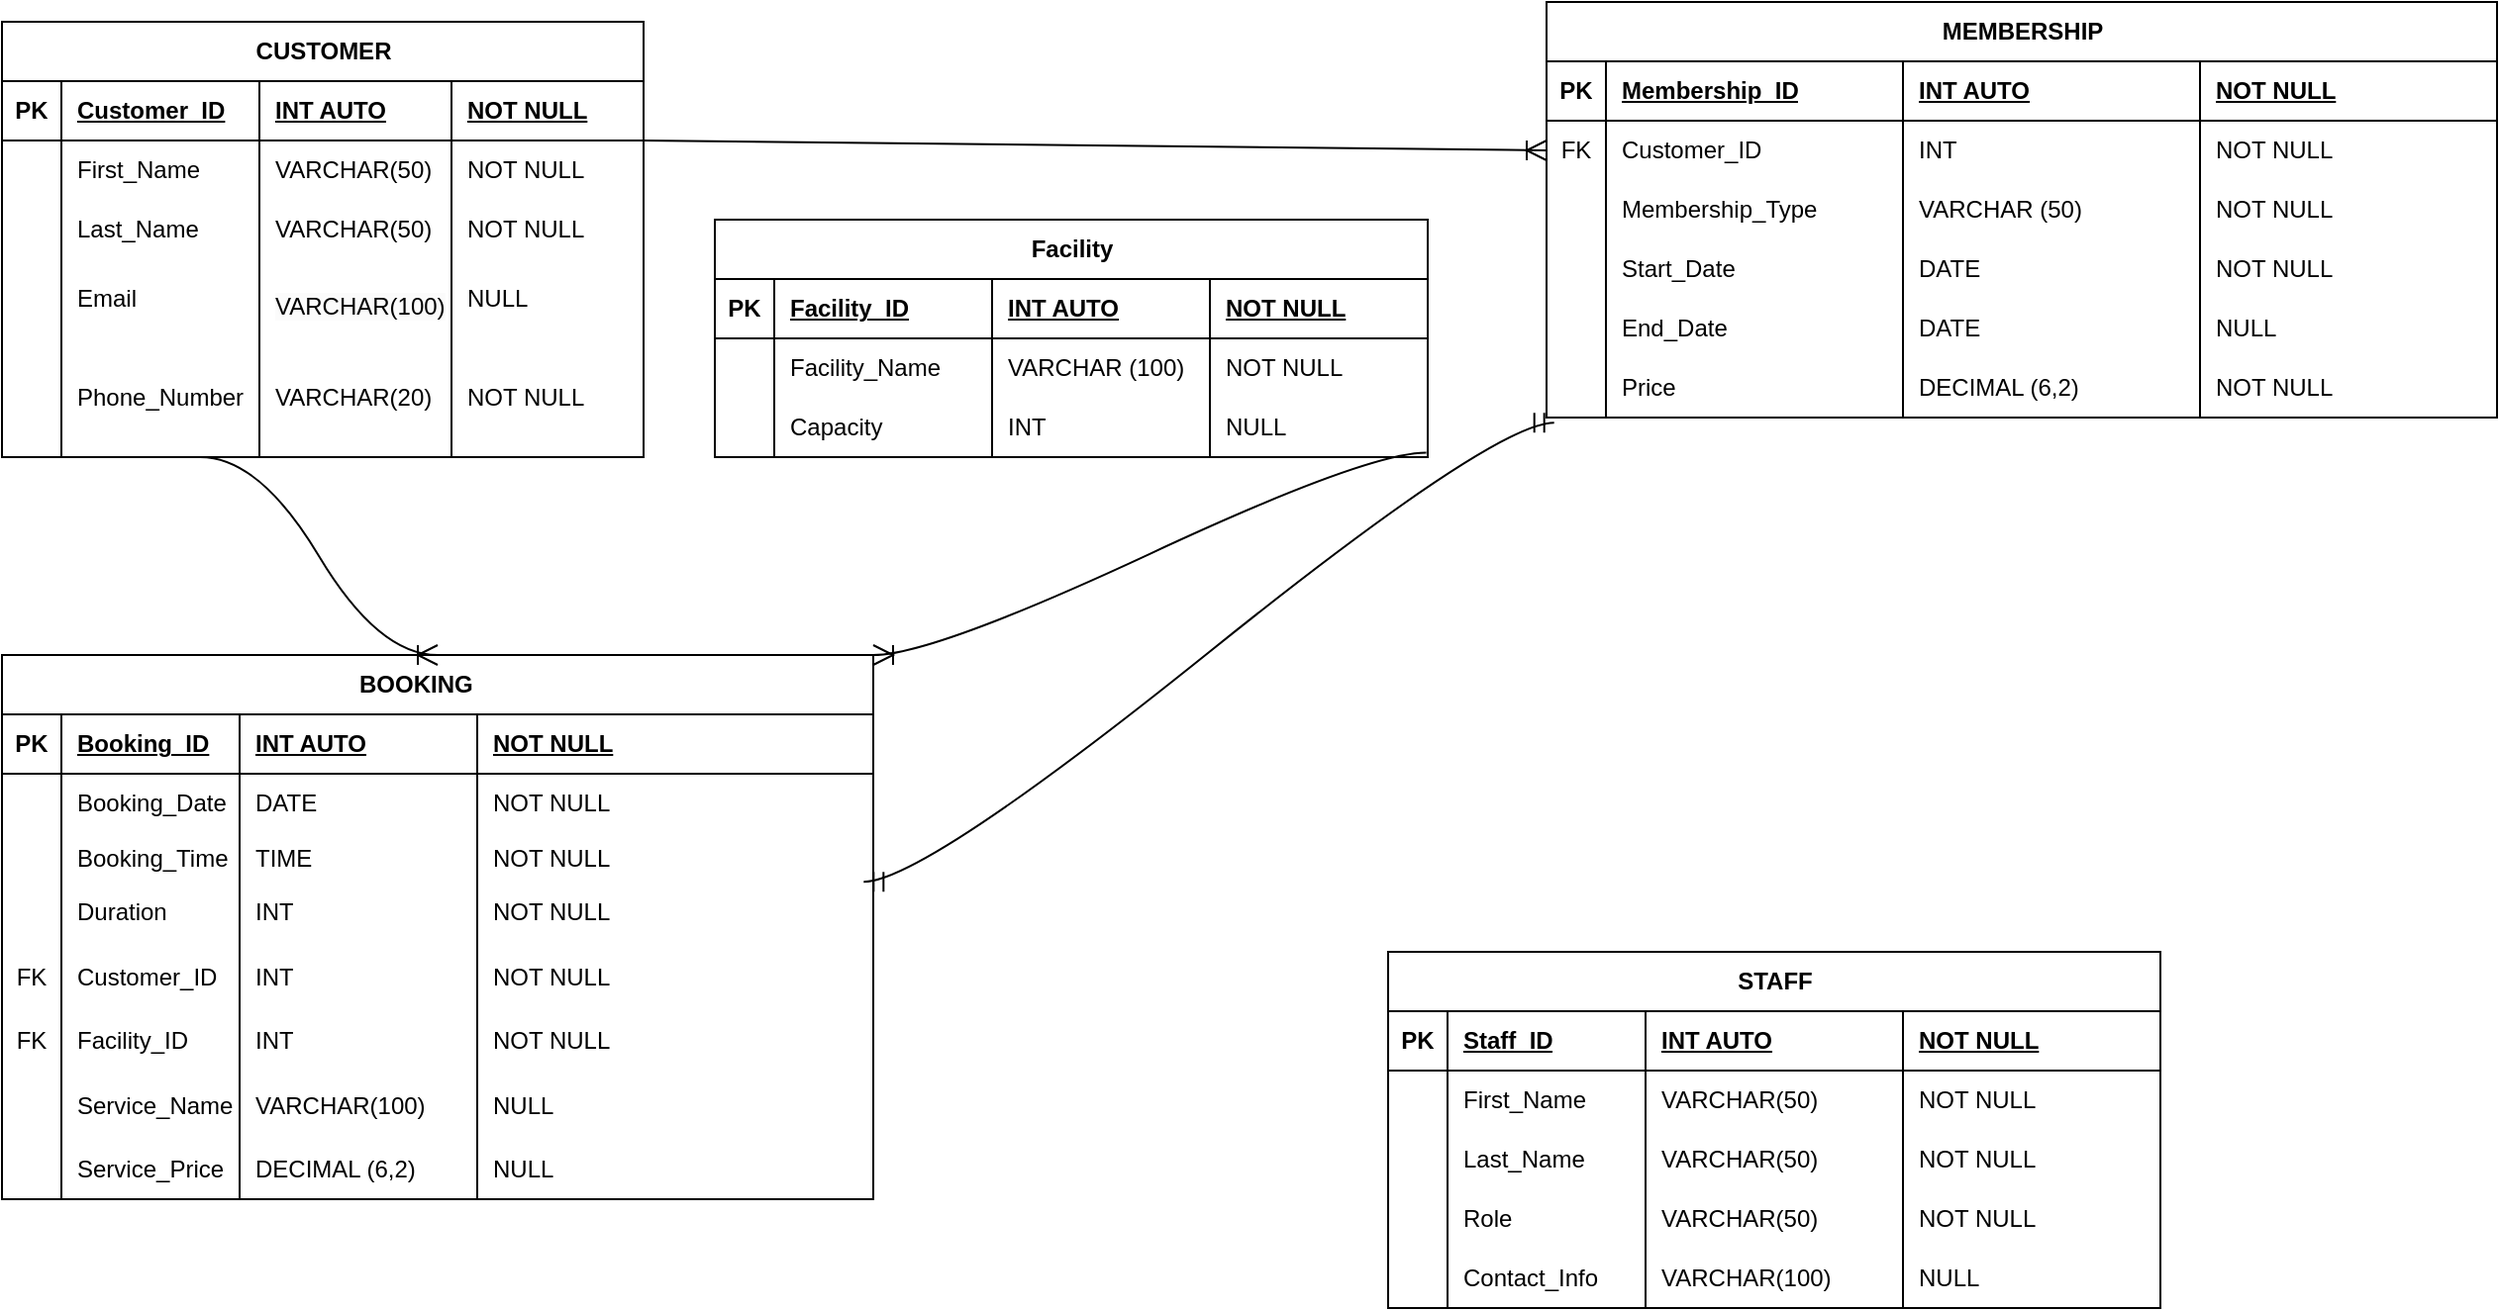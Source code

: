 <mxfile version="24.7.17">
  <diagram id="R2lEEEUBdFMjLlhIrx00" name="Page-1">
    <mxGraphModel dx="1336" dy="948" grid="1" gridSize="10" guides="1" tooltips="1" connect="1" arrows="1" fold="1" page="1" pageScale="1" pageWidth="850" pageHeight="1100" math="0" shadow="0" extFonts="Permanent Marker^https://fonts.googleapis.com/css?family=Permanent+Marker">
      <root>
        <mxCell id="0" />
        <mxCell id="1" parent="0" />
        <mxCell id="eVJnwdI6YLd-siP6mQA4-1" value="CUSTOMER" style="shape=table;startSize=30;container=1;collapsible=1;childLayout=tableLayout;fixedRows=1;rowLines=0;fontStyle=1;align=center;resizeLast=1;html=1;" parent="1" vertex="1">
          <mxGeometry x="40" y="30" width="324" height="220" as="geometry">
            <mxRectangle x="50" y="30" width="90" height="30" as="alternateBounds" />
          </mxGeometry>
        </mxCell>
        <mxCell id="eVJnwdI6YLd-siP6mQA4-2" value="" style="shape=tableRow;horizontal=0;startSize=0;swimlaneHead=0;swimlaneBody=0;fillColor=none;collapsible=0;dropTarget=0;points=[[0,0.5],[1,0.5]];portConstraint=eastwest;top=0;left=0;right=0;bottom=1;" parent="eVJnwdI6YLd-siP6mQA4-1" vertex="1">
          <mxGeometry y="30" width="324" height="30" as="geometry" />
        </mxCell>
        <mxCell id="eVJnwdI6YLd-siP6mQA4-3" value="PK" style="shape=partialRectangle;connectable=0;fillColor=none;top=0;left=0;bottom=0;right=0;fontStyle=1;overflow=hidden;whiteSpace=wrap;html=1;" parent="eVJnwdI6YLd-siP6mQA4-2" vertex="1">
          <mxGeometry width="30" height="30" as="geometry">
            <mxRectangle width="30" height="30" as="alternateBounds" />
          </mxGeometry>
        </mxCell>
        <mxCell id="eVJnwdI6YLd-siP6mQA4-4" value="Customer_ID" style="shape=partialRectangle;connectable=0;fillColor=none;top=0;left=0;bottom=0;right=0;align=left;spacingLeft=6;fontStyle=5;overflow=hidden;whiteSpace=wrap;html=1;" parent="eVJnwdI6YLd-siP6mQA4-2" vertex="1">
          <mxGeometry x="30" width="100" height="30" as="geometry">
            <mxRectangle width="100" height="30" as="alternateBounds" />
          </mxGeometry>
        </mxCell>
        <mxCell id="eVJnwdI6YLd-siP6mQA4-14" value="INT AUTO" style="shape=partialRectangle;connectable=0;fillColor=none;top=0;left=0;bottom=0;right=0;align=left;spacingLeft=6;fontStyle=5;overflow=hidden;whiteSpace=wrap;html=1;" parent="eVJnwdI6YLd-siP6mQA4-2" vertex="1">
          <mxGeometry x="130" width="97" height="30" as="geometry">
            <mxRectangle width="97" height="30" as="alternateBounds" />
          </mxGeometry>
        </mxCell>
        <mxCell id="eVJnwdI6YLd-siP6mQA4-22" value="NOT NULL" style="shape=partialRectangle;connectable=0;fillColor=none;top=0;left=0;bottom=0;right=0;align=left;spacingLeft=6;fontStyle=5;overflow=hidden;whiteSpace=wrap;html=1;" parent="eVJnwdI6YLd-siP6mQA4-2" vertex="1">
          <mxGeometry x="227" width="97" height="30" as="geometry">
            <mxRectangle width="97" height="30" as="alternateBounds" />
          </mxGeometry>
        </mxCell>
        <mxCell id="eVJnwdI6YLd-siP6mQA4-5" value="" style="shape=tableRow;horizontal=0;startSize=0;swimlaneHead=0;swimlaneBody=0;fillColor=none;collapsible=0;dropTarget=0;points=[[0,0.5],[1,0.5]];portConstraint=eastwest;top=0;left=0;right=0;bottom=0;" parent="eVJnwdI6YLd-siP6mQA4-1" vertex="1">
          <mxGeometry y="60" width="324" height="30" as="geometry" />
        </mxCell>
        <mxCell id="eVJnwdI6YLd-siP6mQA4-6" value="" style="shape=partialRectangle;connectable=0;fillColor=none;top=0;left=0;bottom=0;right=0;editable=1;overflow=hidden;whiteSpace=wrap;html=1;" parent="eVJnwdI6YLd-siP6mQA4-5" vertex="1">
          <mxGeometry width="30" height="30" as="geometry">
            <mxRectangle width="30" height="30" as="alternateBounds" />
          </mxGeometry>
        </mxCell>
        <mxCell id="eVJnwdI6YLd-siP6mQA4-7" value="First_Name" style="shape=partialRectangle;connectable=0;fillColor=none;top=0;left=0;bottom=0;right=0;align=left;spacingLeft=6;overflow=hidden;whiteSpace=wrap;html=1;" parent="eVJnwdI6YLd-siP6mQA4-5" vertex="1">
          <mxGeometry x="30" width="100" height="30" as="geometry">
            <mxRectangle width="100" height="30" as="alternateBounds" />
          </mxGeometry>
        </mxCell>
        <mxCell id="eVJnwdI6YLd-siP6mQA4-15" value="VARCHAR(50)" style="shape=partialRectangle;connectable=0;fillColor=none;top=0;left=0;bottom=0;right=0;align=left;spacingLeft=6;overflow=hidden;whiteSpace=wrap;html=1;" parent="eVJnwdI6YLd-siP6mQA4-5" vertex="1">
          <mxGeometry x="130" width="97" height="30" as="geometry">
            <mxRectangle width="97" height="30" as="alternateBounds" />
          </mxGeometry>
        </mxCell>
        <mxCell id="eVJnwdI6YLd-siP6mQA4-23" value="NOT NULL&lt;span style=&quot;white-space: pre;&quot;&gt;&#x9;&lt;/span&gt;" style="shape=partialRectangle;connectable=0;fillColor=none;top=0;left=0;bottom=0;right=0;align=left;spacingLeft=6;overflow=hidden;whiteSpace=wrap;html=1;" parent="eVJnwdI6YLd-siP6mQA4-5" vertex="1">
          <mxGeometry x="227" width="97" height="30" as="geometry">
            <mxRectangle width="97" height="30" as="alternateBounds" />
          </mxGeometry>
        </mxCell>
        <mxCell id="eVJnwdI6YLd-siP6mQA4-8" value="" style="shape=tableRow;horizontal=0;startSize=0;swimlaneHead=0;swimlaneBody=0;fillColor=none;collapsible=0;dropTarget=0;points=[[0,0.5],[1,0.5]];portConstraint=eastwest;top=0;left=0;right=0;bottom=0;" parent="eVJnwdI6YLd-siP6mQA4-1" vertex="1">
          <mxGeometry y="90" width="324" height="30" as="geometry" />
        </mxCell>
        <mxCell id="eVJnwdI6YLd-siP6mQA4-9" value="" style="shape=partialRectangle;connectable=0;fillColor=none;top=0;left=0;bottom=0;right=0;editable=1;overflow=hidden;whiteSpace=wrap;html=1;" parent="eVJnwdI6YLd-siP6mQA4-8" vertex="1">
          <mxGeometry width="30" height="30" as="geometry">
            <mxRectangle width="30" height="30" as="alternateBounds" />
          </mxGeometry>
        </mxCell>
        <mxCell id="eVJnwdI6YLd-siP6mQA4-10" value="Last_Name" style="shape=partialRectangle;connectable=0;fillColor=none;top=0;left=0;bottom=0;right=0;align=left;spacingLeft=6;overflow=hidden;whiteSpace=wrap;html=1;" parent="eVJnwdI6YLd-siP6mQA4-8" vertex="1">
          <mxGeometry x="30" width="100" height="30" as="geometry">
            <mxRectangle width="100" height="30" as="alternateBounds" />
          </mxGeometry>
        </mxCell>
        <mxCell id="eVJnwdI6YLd-siP6mQA4-16" value="VARCHAR(50)" style="shape=partialRectangle;connectable=0;fillColor=none;top=0;left=0;bottom=0;right=0;align=left;spacingLeft=6;overflow=hidden;whiteSpace=wrap;html=1;" parent="eVJnwdI6YLd-siP6mQA4-8" vertex="1">
          <mxGeometry x="130" width="97" height="30" as="geometry">
            <mxRectangle width="97" height="30" as="alternateBounds" />
          </mxGeometry>
        </mxCell>
        <mxCell id="eVJnwdI6YLd-siP6mQA4-24" value="NOT NULL" style="shape=partialRectangle;connectable=0;fillColor=none;top=0;left=0;bottom=0;right=0;align=left;spacingLeft=6;overflow=hidden;whiteSpace=wrap;html=1;" parent="eVJnwdI6YLd-siP6mQA4-8" vertex="1">
          <mxGeometry x="227" width="97" height="30" as="geometry">
            <mxRectangle width="97" height="30" as="alternateBounds" />
          </mxGeometry>
        </mxCell>
        <mxCell id="eVJnwdI6YLd-siP6mQA4-11" value="" style="shape=tableRow;horizontal=0;startSize=0;swimlaneHead=0;swimlaneBody=0;fillColor=none;collapsible=0;dropTarget=0;points=[[0,0.5],[1,0.5]];portConstraint=eastwest;top=0;left=0;right=0;bottom=0;" parent="eVJnwdI6YLd-siP6mQA4-1" vertex="1">
          <mxGeometry y="120" width="324" height="40" as="geometry" />
        </mxCell>
        <mxCell id="eVJnwdI6YLd-siP6mQA4-12" value="" style="shape=partialRectangle;connectable=0;fillColor=none;top=0;left=0;bottom=0;right=0;editable=1;overflow=hidden;whiteSpace=wrap;html=1;" parent="eVJnwdI6YLd-siP6mQA4-11" vertex="1">
          <mxGeometry width="30" height="40" as="geometry">
            <mxRectangle width="30" height="40" as="alternateBounds" />
          </mxGeometry>
        </mxCell>
        <mxCell id="eVJnwdI6YLd-siP6mQA4-13" value="Email" style="shape=partialRectangle;connectable=0;fillColor=none;top=0;left=0;bottom=0;right=0;align=left;spacingLeft=6;overflow=hidden;whiteSpace=wrap;html=1;" parent="eVJnwdI6YLd-siP6mQA4-11" vertex="1">
          <mxGeometry x="30" width="100" height="40" as="geometry">
            <mxRectangle width="100" height="40" as="alternateBounds" />
          </mxGeometry>
        </mxCell>
        <mxCell id="eVJnwdI6YLd-siP6mQA4-17" value="&lt;br&gt;&lt;span style=&quot;color: rgb(0, 0, 0); font-family: Helvetica; font-size: 12px; font-style: normal; font-variant-ligatures: normal; font-variant-caps: normal; font-weight: 400; letter-spacing: normal; orphans: 2; text-align: left; text-indent: 0px; text-transform: none; widows: 2; word-spacing: 0px; -webkit-text-stroke-width: 0px; white-space: normal; background-color: rgb(251, 251, 251); text-decoration-thickness: initial; text-decoration-style: initial; text-decoration-color: initial; display: inline !important; float: none;&quot;&gt;VARCHAR(100)&lt;/span&gt;&lt;div&gt;&lt;br/&gt;&lt;/div&gt;" style="shape=partialRectangle;connectable=0;fillColor=none;top=0;left=0;bottom=0;right=0;align=left;spacingLeft=6;overflow=hidden;whiteSpace=wrap;html=1;" parent="eVJnwdI6YLd-siP6mQA4-11" vertex="1">
          <mxGeometry x="130" width="97" height="40" as="geometry">
            <mxRectangle width="97" height="40" as="alternateBounds" />
          </mxGeometry>
        </mxCell>
        <mxCell id="eVJnwdI6YLd-siP6mQA4-25" value="NULL" style="shape=partialRectangle;connectable=0;fillColor=none;top=0;left=0;bottom=0;right=0;align=left;spacingLeft=6;overflow=hidden;whiteSpace=wrap;html=1;" parent="eVJnwdI6YLd-siP6mQA4-11" vertex="1">
          <mxGeometry x="227" width="97" height="40" as="geometry">
            <mxRectangle width="97" height="40" as="alternateBounds" />
          </mxGeometry>
        </mxCell>
        <mxCell id="eVJnwdI6YLd-siP6mQA4-18" style="shape=tableRow;horizontal=0;startSize=0;swimlaneHead=0;swimlaneBody=0;fillColor=none;collapsible=0;dropTarget=0;points=[[0,0.5],[1,0.5]];portConstraint=eastwest;top=0;left=0;right=0;bottom=0;" parent="eVJnwdI6YLd-siP6mQA4-1" vertex="1">
          <mxGeometry y="160" width="324" height="60" as="geometry" />
        </mxCell>
        <mxCell id="eVJnwdI6YLd-siP6mQA4-19" style="shape=partialRectangle;connectable=0;fillColor=none;top=0;left=0;bottom=0;right=0;editable=1;overflow=hidden;whiteSpace=wrap;html=1;" parent="eVJnwdI6YLd-siP6mQA4-18" vertex="1">
          <mxGeometry width="30" height="60" as="geometry">
            <mxRectangle width="30" height="60" as="alternateBounds" />
          </mxGeometry>
        </mxCell>
        <mxCell id="eVJnwdI6YLd-siP6mQA4-20" value="Phone_Number" style="shape=partialRectangle;connectable=0;fillColor=none;top=0;left=0;bottom=0;right=0;align=left;spacingLeft=6;overflow=hidden;whiteSpace=wrap;html=1;" parent="eVJnwdI6YLd-siP6mQA4-18" vertex="1">
          <mxGeometry x="30" width="100" height="60" as="geometry">
            <mxRectangle width="100" height="60" as="alternateBounds" />
          </mxGeometry>
        </mxCell>
        <mxCell id="eVJnwdI6YLd-siP6mQA4-21" value="VARCHAR(20)" style="shape=partialRectangle;connectable=0;fillColor=none;top=0;left=0;bottom=0;right=0;align=left;spacingLeft=6;overflow=hidden;whiteSpace=wrap;html=1;" parent="eVJnwdI6YLd-siP6mQA4-18" vertex="1">
          <mxGeometry x="130" width="97" height="60" as="geometry">
            <mxRectangle width="97" height="60" as="alternateBounds" />
          </mxGeometry>
        </mxCell>
        <mxCell id="eVJnwdI6YLd-siP6mQA4-26" value="NOT NULL" style="shape=partialRectangle;connectable=0;fillColor=none;top=0;left=0;bottom=0;right=0;align=left;spacingLeft=6;overflow=hidden;whiteSpace=wrap;html=1;" parent="eVJnwdI6YLd-siP6mQA4-18" vertex="1">
          <mxGeometry x="227" width="97" height="60" as="geometry">
            <mxRectangle width="97" height="60" as="alternateBounds" />
          </mxGeometry>
        </mxCell>
        <mxCell id="eVJnwdI6YLd-siP6mQA4-28" value="Facility" style="shape=table;startSize=30;container=1;collapsible=1;childLayout=tableLayout;fixedRows=1;rowLines=0;fontStyle=1;align=center;resizeLast=1;html=1;" parent="1" vertex="1">
          <mxGeometry x="400" y="130" width="360" height="120" as="geometry" />
        </mxCell>
        <mxCell id="eVJnwdI6YLd-siP6mQA4-29" value="" style="shape=tableRow;horizontal=0;startSize=0;swimlaneHead=0;swimlaneBody=0;fillColor=none;collapsible=0;dropTarget=0;points=[[0,0.5],[1,0.5]];portConstraint=eastwest;top=0;left=0;right=0;bottom=1;" parent="eVJnwdI6YLd-siP6mQA4-28" vertex="1">
          <mxGeometry y="30" width="360" height="30" as="geometry" />
        </mxCell>
        <mxCell id="eVJnwdI6YLd-siP6mQA4-30" value="PK" style="shape=partialRectangle;connectable=0;fillColor=none;top=0;left=0;bottom=0;right=0;fontStyle=1;overflow=hidden;whiteSpace=wrap;html=1;" parent="eVJnwdI6YLd-siP6mQA4-29" vertex="1">
          <mxGeometry width="30" height="30" as="geometry">
            <mxRectangle width="30" height="30" as="alternateBounds" />
          </mxGeometry>
        </mxCell>
        <mxCell id="eVJnwdI6YLd-siP6mQA4-31" value="Facility_ID" style="shape=partialRectangle;connectable=0;fillColor=none;top=0;left=0;bottom=0;right=0;align=left;spacingLeft=6;fontStyle=5;overflow=hidden;whiteSpace=wrap;html=1;" parent="eVJnwdI6YLd-siP6mQA4-29" vertex="1">
          <mxGeometry x="30" width="110" height="30" as="geometry">
            <mxRectangle width="110" height="30" as="alternateBounds" />
          </mxGeometry>
        </mxCell>
        <mxCell id="eVJnwdI6YLd-siP6mQA4-41" value="INT AUTO" style="shape=partialRectangle;connectable=0;fillColor=none;top=0;left=0;bottom=0;right=0;align=left;spacingLeft=6;fontStyle=5;overflow=hidden;whiteSpace=wrap;html=1;" parent="eVJnwdI6YLd-siP6mQA4-29" vertex="1">
          <mxGeometry x="140" width="110" height="30" as="geometry">
            <mxRectangle width="110" height="30" as="alternateBounds" />
          </mxGeometry>
        </mxCell>
        <mxCell id="eVJnwdI6YLd-siP6mQA4-49" value="NOT NULL" style="shape=partialRectangle;connectable=0;fillColor=none;top=0;left=0;bottom=0;right=0;align=left;spacingLeft=6;fontStyle=5;overflow=hidden;whiteSpace=wrap;html=1;" parent="eVJnwdI6YLd-siP6mQA4-29" vertex="1">
          <mxGeometry x="250" width="110" height="30" as="geometry">
            <mxRectangle width="110" height="30" as="alternateBounds" />
          </mxGeometry>
        </mxCell>
        <mxCell id="eVJnwdI6YLd-siP6mQA4-32" value="" style="shape=tableRow;horizontal=0;startSize=0;swimlaneHead=0;swimlaneBody=0;fillColor=none;collapsible=0;dropTarget=0;points=[[0,0.5],[1,0.5]];portConstraint=eastwest;top=0;left=0;right=0;bottom=0;" parent="eVJnwdI6YLd-siP6mQA4-28" vertex="1">
          <mxGeometry y="60" width="360" height="30" as="geometry" />
        </mxCell>
        <mxCell id="eVJnwdI6YLd-siP6mQA4-33" value="" style="shape=partialRectangle;connectable=0;fillColor=none;top=0;left=0;bottom=0;right=0;editable=1;overflow=hidden;whiteSpace=wrap;html=1;" parent="eVJnwdI6YLd-siP6mQA4-32" vertex="1">
          <mxGeometry width="30" height="30" as="geometry">
            <mxRectangle width="30" height="30" as="alternateBounds" />
          </mxGeometry>
        </mxCell>
        <mxCell id="eVJnwdI6YLd-siP6mQA4-34" value="Facility_Name" style="shape=partialRectangle;connectable=0;fillColor=none;top=0;left=0;bottom=0;right=0;align=left;spacingLeft=6;overflow=hidden;whiteSpace=wrap;html=1;" parent="eVJnwdI6YLd-siP6mQA4-32" vertex="1">
          <mxGeometry x="30" width="110" height="30" as="geometry">
            <mxRectangle width="110" height="30" as="alternateBounds" />
          </mxGeometry>
        </mxCell>
        <mxCell id="eVJnwdI6YLd-siP6mQA4-42" value="VARCHAR (100)" style="shape=partialRectangle;connectable=0;fillColor=none;top=0;left=0;bottom=0;right=0;align=left;spacingLeft=6;overflow=hidden;whiteSpace=wrap;html=1;" parent="eVJnwdI6YLd-siP6mQA4-32" vertex="1">
          <mxGeometry x="140" width="110" height="30" as="geometry">
            <mxRectangle width="110" height="30" as="alternateBounds" />
          </mxGeometry>
        </mxCell>
        <mxCell id="eVJnwdI6YLd-siP6mQA4-50" value="NOT NULL" style="shape=partialRectangle;connectable=0;fillColor=none;top=0;left=0;bottom=0;right=0;align=left;spacingLeft=6;overflow=hidden;whiteSpace=wrap;html=1;" parent="eVJnwdI6YLd-siP6mQA4-32" vertex="1">
          <mxGeometry x="250" width="110" height="30" as="geometry">
            <mxRectangle width="110" height="30" as="alternateBounds" />
          </mxGeometry>
        </mxCell>
        <mxCell id="eVJnwdI6YLd-siP6mQA4-35" value="" style="shape=tableRow;horizontal=0;startSize=0;swimlaneHead=0;swimlaneBody=0;fillColor=none;collapsible=0;dropTarget=0;points=[[0,0.5],[1,0.5]];portConstraint=eastwest;top=0;left=0;right=0;bottom=0;" parent="eVJnwdI6YLd-siP6mQA4-28" vertex="1">
          <mxGeometry y="90" width="360" height="30" as="geometry" />
        </mxCell>
        <mxCell id="eVJnwdI6YLd-siP6mQA4-36" value="" style="shape=partialRectangle;connectable=0;fillColor=none;top=0;left=0;bottom=0;right=0;editable=1;overflow=hidden;whiteSpace=wrap;html=1;" parent="eVJnwdI6YLd-siP6mQA4-35" vertex="1">
          <mxGeometry width="30" height="30" as="geometry">
            <mxRectangle width="30" height="30" as="alternateBounds" />
          </mxGeometry>
        </mxCell>
        <mxCell id="eVJnwdI6YLd-siP6mQA4-37" value="Capacity" style="shape=partialRectangle;connectable=0;fillColor=none;top=0;left=0;bottom=0;right=0;align=left;spacingLeft=6;overflow=hidden;whiteSpace=wrap;html=1;" parent="eVJnwdI6YLd-siP6mQA4-35" vertex="1">
          <mxGeometry x="30" width="110" height="30" as="geometry">
            <mxRectangle width="110" height="30" as="alternateBounds" />
          </mxGeometry>
        </mxCell>
        <mxCell id="eVJnwdI6YLd-siP6mQA4-43" value="INT" style="shape=partialRectangle;connectable=0;fillColor=none;top=0;left=0;bottom=0;right=0;align=left;spacingLeft=6;overflow=hidden;whiteSpace=wrap;html=1;" parent="eVJnwdI6YLd-siP6mQA4-35" vertex="1">
          <mxGeometry x="140" width="110" height="30" as="geometry">
            <mxRectangle width="110" height="30" as="alternateBounds" />
          </mxGeometry>
        </mxCell>
        <mxCell id="eVJnwdI6YLd-siP6mQA4-51" value="NULL" style="shape=partialRectangle;connectable=0;fillColor=none;top=0;left=0;bottom=0;right=0;align=left;spacingLeft=6;overflow=hidden;whiteSpace=wrap;html=1;" parent="eVJnwdI6YLd-siP6mQA4-35" vertex="1">
          <mxGeometry x="250" width="110" height="30" as="geometry">
            <mxRectangle width="110" height="30" as="alternateBounds" />
          </mxGeometry>
        </mxCell>
        <mxCell id="eVJnwdI6YLd-siP6mQA4-54" value="BOOKING&lt;span style=&quot;white-space: pre;&quot;&gt;&#x9;&lt;/span&gt;" style="shape=table;startSize=30;container=1;collapsible=1;childLayout=tableLayout;fixedRows=1;rowLines=0;fontStyle=1;align=center;resizeLast=1;html=1;" parent="1" vertex="1">
          <mxGeometry x="40" y="350" width="440" height="275" as="geometry" />
        </mxCell>
        <mxCell id="eVJnwdI6YLd-siP6mQA4-55" value="" style="shape=tableRow;horizontal=0;startSize=0;swimlaneHead=0;swimlaneBody=0;fillColor=none;collapsible=0;dropTarget=0;points=[[0,0.5],[1,0.5]];portConstraint=eastwest;top=0;left=0;right=0;bottom=1;" parent="eVJnwdI6YLd-siP6mQA4-54" vertex="1">
          <mxGeometry y="30" width="440" height="30" as="geometry" />
        </mxCell>
        <mxCell id="eVJnwdI6YLd-siP6mQA4-56" value="PK" style="shape=partialRectangle;connectable=0;fillColor=none;top=0;left=0;bottom=0;right=0;fontStyle=1;overflow=hidden;whiteSpace=wrap;html=1;" parent="eVJnwdI6YLd-siP6mQA4-55" vertex="1">
          <mxGeometry width="30" height="30" as="geometry">
            <mxRectangle width="30" height="30" as="alternateBounds" />
          </mxGeometry>
        </mxCell>
        <mxCell id="eVJnwdI6YLd-siP6mQA4-57" value="Booking_ID" style="shape=partialRectangle;connectable=0;fillColor=none;top=0;left=0;bottom=0;right=0;align=left;spacingLeft=6;fontStyle=5;overflow=hidden;whiteSpace=wrap;html=1;" parent="eVJnwdI6YLd-siP6mQA4-55" vertex="1">
          <mxGeometry x="30" width="90" height="30" as="geometry">
            <mxRectangle width="90" height="30" as="alternateBounds" />
          </mxGeometry>
        </mxCell>
        <mxCell id="eVJnwdI6YLd-siP6mQA4-67" value="INT AUTO" style="shape=partialRectangle;connectable=0;fillColor=none;top=0;left=0;bottom=0;right=0;align=left;spacingLeft=6;fontStyle=5;overflow=hidden;whiteSpace=wrap;html=1;" parent="eVJnwdI6YLd-siP6mQA4-55" vertex="1">
          <mxGeometry x="120" width="120" height="30" as="geometry">
            <mxRectangle width="120" height="30" as="alternateBounds" />
          </mxGeometry>
        </mxCell>
        <mxCell id="eVJnwdI6YLd-siP6mQA4-71" value="NOT NULL" style="shape=partialRectangle;connectable=0;fillColor=none;top=0;left=0;bottom=0;right=0;align=left;spacingLeft=6;fontStyle=5;overflow=hidden;whiteSpace=wrap;html=1;" parent="eVJnwdI6YLd-siP6mQA4-55" vertex="1">
          <mxGeometry x="240" width="200" height="30" as="geometry">
            <mxRectangle width="200" height="30" as="alternateBounds" />
          </mxGeometry>
        </mxCell>
        <mxCell id="eVJnwdI6YLd-siP6mQA4-58" value="" style="shape=tableRow;horizontal=0;startSize=0;swimlaneHead=0;swimlaneBody=0;fillColor=none;collapsible=0;dropTarget=0;points=[[0,0.5],[1,0.5]];portConstraint=eastwest;top=0;left=0;right=0;bottom=0;" parent="eVJnwdI6YLd-siP6mQA4-54" vertex="1">
          <mxGeometry y="60" width="440" height="30" as="geometry" />
        </mxCell>
        <mxCell id="eVJnwdI6YLd-siP6mQA4-59" value="" style="shape=partialRectangle;connectable=0;fillColor=none;top=0;left=0;bottom=0;right=0;editable=1;overflow=hidden;whiteSpace=wrap;html=1;" parent="eVJnwdI6YLd-siP6mQA4-58" vertex="1">
          <mxGeometry width="30" height="30" as="geometry">
            <mxRectangle width="30" height="30" as="alternateBounds" />
          </mxGeometry>
        </mxCell>
        <mxCell id="eVJnwdI6YLd-siP6mQA4-60" value="Booking_Date" style="shape=partialRectangle;connectable=0;fillColor=none;top=0;left=0;bottom=0;right=0;align=left;spacingLeft=6;overflow=hidden;whiteSpace=wrap;html=1;" parent="eVJnwdI6YLd-siP6mQA4-58" vertex="1">
          <mxGeometry x="30" width="90" height="30" as="geometry">
            <mxRectangle width="90" height="30" as="alternateBounds" />
          </mxGeometry>
        </mxCell>
        <mxCell id="eVJnwdI6YLd-siP6mQA4-68" value="DATE" style="shape=partialRectangle;connectable=0;fillColor=none;top=0;left=0;bottom=0;right=0;align=left;spacingLeft=6;overflow=hidden;whiteSpace=wrap;html=1;" parent="eVJnwdI6YLd-siP6mQA4-58" vertex="1">
          <mxGeometry x="120" width="120" height="30" as="geometry">
            <mxRectangle width="120" height="30" as="alternateBounds" />
          </mxGeometry>
        </mxCell>
        <mxCell id="eVJnwdI6YLd-siP6mQA4-72" value="NOT NULL" style="shape=partialRectangle;connectable=0;fillColor=none;top=0;left=0;bottom=0;right=0;align=left;spacingLeft=6;overflow=hidden;whiteSpace=wrap;html=1;" parent="eVJnwdI6YLd-siP6mQA4-58" vertex="1">
          <mxGeometry x="240" width="200" height="30" as="geometry">
            <mxRectangle width="200" height="30" as="alternateBounds" />
          </mxGeometry>
        </mxCell>
        <mxCell id="eVJnwdI6YLd-siP6mQA4-61" value="" style="shape=tableRow;horizontal=0;startSize=0;swimlaneHead=0;swimlaneBody=0;fillColor=none;collapsible=0;dropTarget=0;points=[[0,0.5],[1,0.5]];portConstraint=eastwest;top=0;left=0;right=0;bottom=0;" parent="eVJnwdI6YLd-siP6mQA4-54" vertex="1">
          <mxGeometry y="90" width="440" height="25" as="geometry" />
        </mxCell>
        <mxCell id="eVJnwdI6YLd-siP6mQA4-62" value="" style="shape=partialRectangle;connectable=0;fillColor=none;top=0;left=0;bottom=0;right=0;editable=1;overflow=hidden;whiteSpace=wrap;html=1;" parent="eVJnwdI6YLd-siP6mQA4-61" vertex="1">
          <mxGeometry width="30" height="25" as="geometry">
            <mxRectangle width="30" height="25" as="alternateBounds" />
          </mxGeometry>
        </mxCell>
        <mxCell id="eVJnwdI6YLd-siP6mQA4-63" value="Booking_Time" style="shape=partialRectangle;connectable=0;fillColor=none;top=0;left=0;bottom=0;right=0;align=left;spacingLeft=6;overflow=hidden;whiteSpace=wrap;html=1;" parent="eVJnwdI6YLd-siP6mQA4-61" vertex="1">
          <mxGeometry x="30" width="90" height="25" as="geometry">
            <mxRectangle width="90" height="25" as="alternateBounds" />
          </mxGeometry>
        </mxCell>
        <mxCell id="eVJnwdI6YLd-siP6mQA4-69" value="TIME" style="shape=partialRectangle;connectable=0;fillColor=none;top=0;left=0;bottom=0;right=0;align=left;spacingLeft=6;overflow=hidden;whiteSpace=wrap;html=1;" parent="eVJnwdI6YLd-siP6mQA4-61" vertex="1">
          <mxGeometry x="120" width="120" height="25" as="geometry">
            <mxRectangle width="120" height="25" as="alternateBounds" />
          </mxGeometry>
        </mxCell>
        <mxCell id="eVJnwdI6YLd-siP6mQA4-73" value="NOT NULL" style="shape=partialRectangle;connectable=0;fillColor=none;top=0;left=0;bottom=0;right=0;align=left;spacingLeft=6;overflow=hidden;whiteSpace=wrap;html=1;" parent="eVJnwdI6YLd-siP6mQA4-61" vertex="1">
          <mxGeometry x="240" width="200" height="25" as="geometry">
            <mxRectangle width="200" height="25" as="alternateBounds" />
          </mxGeometry>
        </mxCell>
        <mxCell id="eVJnwdI6YLd-siP6mQA4-64" value="" style="shape=tableRow;horizontal=0;startSize=0;swimlaneHead=0;swimlaneBody=0;fillColor=none;collapsible=0;dropTarget=0;points=[[0,0.5],[1,0.5]];portConstraint=eastwest;top=0;left=0;right=0;bottom=0;" parent="eVJnwdI6YLd-siP6mQA4-54" vertex="1">
          <mxGeometry y="115" width="440" height="30" as="geometry" />
        </mxCell>
        <mxCell id="eVJnwdI6YLd-siP6mQA4-65" value="" style="shape=partialRectangle;connectable=0;fillColor=none;top=0;left=0;bottom=0;right=0;editable=1;overflow=hidden;whiteSpace=wrap;html=1;" parent="eVJnwdI6YLd-siP6mQA4-64" vertex="1">
          <mxGeometry width="30" height="30" as="geometry">
            <mxRectangle width="30" height="30" as="alternateBounds" />
          </mxGeometry>
        </mxCell>
        <mxCell id="eVJnwdI6YLd-siP6mQA4-66" value="Duration" style="shape=partialRectangle;connectable=0;fillColor=none;top=0;left=0;bottom=0;right=0;align=left;spacingLeft=6;overflow=hidden;whiteSpace=wrap;html=1;" parent="eVJnwdI6YLd-siP6mQA4-64" vertex="1">
          <mxGeometry x="30" width="90" height="30" as="geometry">
            <mxRectangle width="90" height="30" as="alternateBounds" />
          </mxGeometry>
        </mxCell>
        <mxCell id="eVJnwdI6YLd-siP6mQA4-70" value="INT" style="shape=partialRectangle;connectable=0;fillColor=none;top=0;left=0;bottom=0;right=0;align=left;spacingLeft=6;overflow=hidden;whiteSpace=wrap;html=1;" parent="eVJnwdI6YLd-siP6mQA4-64" vertex="1">
          <mxGeometry x="120" width="120" height="30" as="geometry">
            <mxRectangle width="120" height="30" as="alternateBounds" />
          </mxGeometry>
        </mxCell>
        <mxCell id="eVJnwdI6YLd-siP6mQA4-74" value="NOT NULL" style="shape=partialRectangle;connectable=0;fillColor=none;top=0;left=0;bottom=0;right=0;align=left;spacingLeft=6;overflow=hidden;whiteSpace=wrap;html=1;" parent="eVJnwdI6YLd-siP6mQA4-64" vertex="1">
          <mxGeometry x="240" width="200" height="30" as="geometry">
            <mxRectangle width="200" height="30" as="alternateBounds" />
          </mxGeometry>
        </mxCell>
        <mxCell id="eVJnwdI6YLd-siP6mQA4-75" style="shape=tableRow;horizontal=0;startSize=0;swimlaneHead=0;swimlaneBody=0;fillColor=none;collapsible=0;dropTarget=0;points=[[0,0.5],[1,0.5]];portConstraint=eastwest;top=0;left=0;right=0;bottom=0;" parent="eVJnwdI6YLd-siP6mQA4-54" vertex="1">
          <mxGeometry y="145" width="440" height="35" as="geometry" />
        </mxCell>
        <mxCell id="eVJnwdI6YLd-siP6mQA4-76" value="FK" style="shape=partialRectangle;connectable=0;fillColor=none;top=0;left=0;bottom=0;right=0;editable=1;overflow=hidden;whiteSpace=wrap;html=1;" parent="eVJnwdI6YLd-siP6mQA4-75" vertex="1">
          <mxGeometry width="30" height="35" as="geometry">
            <mxRectangle width="30" height="35" as="alternateBounds" />
          </mxGeometry>
        </mxCell>
        <mxCell id="eVJnwdI6YLd-siP6mQA4-77" value="Customer_ID" style="shape=partialRectangle;connectable=0;fillColor=none;top=0;left=0;bottom=0;right=0;align=left;spacingLeft=6;overflow=hidden;whiteSpace=wrap;html=1;" parent="eVJnwdI6YLd-siP6mQA4-75" vertex="1">
          <mxGeometry x="30" width="90" height="35" as="geometry">
            <mxRectangle width="90" height="35" as="alternateBounds" />
          </mxGeometry>
        </mxCell>
        <mxCell id="eVJnwdI6YLd-siP6mQA4-78" value="INT" style="shape=partialRectangle;connectable=0;fillColor=none;top=0;left=0;bottom=0;right=0;align=left;spacingLeft=6;overflow=hidden;whiteSpace=wrap;html=1;" parent="eVJnwdI6YLd-siP6mQA4-75" vertex="1">
          <mxGeometry x="120" width="120" height="35" as="geometry">
            <mxRectangle width="120" height="35" as="alternateBounds" />
          </mxGeometry>
        </mxCell>
        <mxCell id="eVJnwdI6YLd-siP6mQA4-79" value="NOT NULL" style="shape=partialRectangle;connectable=0;fillColor=none;top=0;left=0;bottom=0;right=0;align=left;spacingLeft=6;overflow=hidden;whiteSpace=wrap;html=1;" parent="eVJnwdI6YLd-siP6mQA4-75" vertex="1">
          <mxGeometry x="240" width="200" height="35" as="geometry">
            <mxRectangle width="200" height="35" as="alternateBounds" />
          </mxGeometry>
        </mxCell>
        <mxCell id="eVJnwdI6YLd-siP6mQA4-80" style="shape=tableRow;horizontal=0;startSize=0;swimlaneHead=0;swimlaneBody=0;fillColor=none;collapsible=0;dropTarget=0;points=[[0,0.5],[1,0.5]];portConstraint=eastwest;top=0;left=0;right=0;bottom=0;" parent="eVJnwdI6YLd-siP6mQA4-54" vertex="1">
          <mxGeometry y="180" width="440" height="30" as="geometry" />
        </mxCell>
        <mxCell id="eVJnwdI6YLd-siP6mQA4-81" value="FK" style="shape=partialRectangle;connectable=0;fillColor=none;top=0;left=0;bottom=0;right=0;editable=1;overflow=hidden;whiteSpace=wrap;html=1;" parent="eVJnwdI6YLd-siP6mQA4-80" vertex="1">
          <mxGeometry width="30" height="30" as="geometry">
            <mxRectangle width="30" height="30" as="alternateBounds" />
          </mxGeometry>
        </mxCell>
        <mxCell id="eVJnwdI6YLd-siP6mQA4-82" value="Facility_ID" style="shape=partialRectangle;connectable=0;fillColor=none;top=0;left=0;bottom=0;right=0;align=left;spacingLeft=6;overflow=hidden;whiteSpace=wrap;html=1;" parent="eVJnwdI6YLd-siP6mQA4-80" vertex="1">
          <mxGeometry x="30" width="90" height="30" as="geometry">
            <mxRectangle width="90" height="30" as="alternateBounds" />
          </mxGeometry>
        </mxCell>
        <mxCell id="eVJnwdI6YLd-siP6mQA4-83" value="INT" style="shape=partialRectangle;connectable=0;fillColor=none;top=0;left=0;bottom=0;right=0;align=left;spacingLeft=6;overflow=hidden;whiteSpace=wrap;html=1;" parent="eVJnwdI6YLd-siP6mQA4-80" vertex="1">
          <mxGeometry x="120" width="120" height="30" as="geometry">
            <mxRectangle width="120" height="30" as="alternateBounds" />
          </mxGeometry>
        </mxCell>
        <mxCell id="eVJnwdI6YLd-siP6mQA4-84" value="NOT NULL" style="shape=partialRectangle;connectable=0;fillColor=none;top=0;left=0;bottom=0;right=0;align=left;spacingLeft=6;overflow=hidden;whiteSpace=wrap;html=1;" parent="eVJnwdI6YLd-siP6mQA4-80" vertex="1">
          <mxGeometry x="240" width="200" height="30" as="geometry">
            <mxRectangle width="200" height="30" as="alternateBounds" />
          </mxGeometry>
        </mxCell>
        <mxCell id="ZnlMgD9sbBbGwlKrFv0o-6" style="shape=tableRow;horizontal=0;startSize=0;swimlaneHead=0;swimlaneBody=0;fillColor=none;collapsible=0;dropTarget=0;points=[[0,0.5],[1,0.5]];portConstraint=eastwest;top=0;left=0;right=0;bottom=0;" vertex="1" parent="eVJnwdI6YLd-siP6mQA4-54">
          <mxGeometry y="210" width="440" height="35" as="geometry" />
        </mxCell>
        <mxCell id="ZnlMgD9sbBbGwlKrFv0o-7" style="shape=partialRectangle;connectable=0;fillColor=none;top=0;left=0;bottom=0;right=0;editable=1;overflow=hidden;whiteSpace=wrap;html=1;" vertex="1" parent="ZnlMgD9sbBbGwlKrFv0o-6">
          <mxGeometry width="30" height="35" as="geometry">
            <mxRectangle width="30" height="35" as="alternateBounds" />
          </mxGeometry>
        </mxCell>
        <mxCell id="ZnlMgD9sbBbGwlKrFv0o-8" value="Service_Name" style="shape=partialRectangle;connectable=0;fillColor=none;top=0;left=0;bottom=0;right=0;align=left;spacingLeft=6;overflow=hidden;whiteSpace=wrap;html=1;" vertex="1" parent="ZnlMgD9sbBbGwlKrFv0o-6">
          <mxGeometry x="30" width="90" height="35" as="geometry">
            <mxRectangle width="90" height="35" as="alternateBounds" />
          </mxGeometry>
        </mxCell>
        <mxCell id="ZnlMgD9sbBbGwlKrFv0o-9" value="VARCHAR(100)" style="shape=partialRectangle;connectable=0;fillColor=none;top=0;left=0;bottom=0;right=0;align=left;spacingLeft=6;overflow=hidden;whiteSpace=wrap;html=1;" vertex="1" parent="ZnlMgD9sbBbGwlKrFv0o-6">
          <mxGeometry x="120" width="120" height="35" as="geometry">
            <mxRectangle width="120" height="35" as="alternateBounds" />
          </mxGeometry>
        </mxCell>
        <mxCell id="ZnlMgD9sbBbGwlKrFv0o-10" value="NULL" style="shape=partialRectangle;connectable=0;fillColor=none;top=0;left=0;bottom=0;right=0;align=left;spacingLeft=6;overflow=hidden;whiteSpace=wrap;html=1;" vertex="1" parent="ZnlMgD9sbBbGwlKrFv0o-6">
          <mxGeometry x="240" width="200" height="35" as="geometry">
            <mxRectangle width="200" height="35" as="alternateBounds" />
          </mxGeometry>
        </mxCell>
        <mxCell id="ZnlMgD9sbBbGwlKrFv0o-11" style="shape=tableRow;horizontal=0;startSize=0;swimlaneHead=0;swimlaneBody=0;fillColor=none;collapsible=0;dropTarget=0;points=[[0,0.5],[1,0.5]];portConstraint=eastwest;top=0;left=0;right=0;bottom=0;" vertex="1" parent="eVJnwdI6YLd-siP6mQA4-54">
          <mxGeometry y="245" width="440" height="30" as="geometry" />
        </mxCell>
        <mxCell id="ZnlMgD9sbBbGwlKrFv0o-12" style="shape=partialRectangle;connectable=0;fillColor=none;top=0;left=0;bottom=0;right=0;editable=1;overflow=hidden;whiteSpace=wrap;html=1;" vertex="1" parent="ZnlMgD9sbBbGwlKrFv0o-11">
          <mxGeometry width="30" height="30" as="geometry">
            <mxRectangle width="30" height="30" as="alternateBounds" />
          </mxGeometry>
        </mxCell>
        <mxCell id="ZnlMgD9sbBbGwlKrFv0o-13" value="Service_Price" style="shape=partialRectangle;connectable=0;fillColor=none;top=0;left=0;bottom=0;right=0;align=left;spacingLeft=6;overflow=hidden;whiteSpace=wrap;html=1;" vertex="1" parent="ZnlMgD9sbBbGwlKrFv0o-11">
          <mxGeometry x="30" width="90" height="30" as="geometry">
            <mxRectangle width="90" height="30" as="alternateBounds" />
          </mxGeometry>
        </mxCell>
        <mxCell id="ZnlMgD9sbBbGwlKrFv0o-14" value="DECIMAL (6,2)" style="shape=partialRectangle;connectable=0;fillColor=none;top=0;left=0;bottom=0;right=0;align=left;spacingLeft=6;overflow=hidden;whiteSpace=wrap;html=1;" vertex="1" parent="ZnlMgD9sbBbGwlKrFv0o-11">
          <mxGeometry x="120" width="120" height="30" as="geometry">
            <mxRectangle width="120" height="30" as="alternateBounds" />
          </mxGeometry>
        </mxCell>
        <mxCell id="ZnlMgD9sbBbGwlKrFv0o-15" value="NULL" style="shape=partialRectangle;connectable=0;fillColor=none;top=0;left=0;bottom=0;right=0;align=left;spacingLeft=6;overflow=hidden;whiteSpace=wrap;html=1;" vertex="1" parent="ZnlMgD9sbBbGwlKrFv0o-11">
          <mxGeometry x="240" width="200" height="30" as="geometry">
            <mxRectangle width="200" height="30" as="alternateBounds" />
          </mxGeometry>
        </mxCell>
        <mxCell id="eVJnwdI6YLd-siP6mQA4-85" value="STAFF" style="shape=table;startSize=30;container=1;collapsible=1;childLayout=tableLayout;fixedRows=1;rowLines=0;fontStyle=1;align=center;resizeLast=1;html=1;" parent="1" vertex="1">
          <mxGeometry x="740" y="500" width="390" height="180" as="geometry" />
        </mxCell>
        <mxCell id="eVJnwdI6YLd-siP6mQA4-86" value="" style="shape=tableRow;horizontal=0;startSize=0;swimlaneHead=0;swimlaneBody=0;fillColor=none;collapsible=0;dropTarget=0;points=[[0,0.5],[1,0.5]];portConstraint=eastwest;top=0;left=0;right=0;bottom=1;" parent="eVJnwdI6YLd-siP6mQA4-85" vertex="1">
          <mxGeometry y="30" width="390" height="30" as="geometry" />
        </mxCell>
        <mxCell id="eVJnwdI6YLd-siP6mQA4-87" value="PK" style="shape=partialRectangle;connectable=0;fillColor=none;top=0;left=0;bottom=0;right=0;fontStyle=1;overflow=hidden;whiteSpace=wrap;html=1;" parent="eVJnwdI6YLd-siP6mQA4-86" vertex="1">
          <mxGeometry width="30" height="30" as="geometry">
            <mxRectangle width="30" height="30" as="alternateBounds" />
          </mxGeometry>
        </mxCell>
        <mxCell id="eVJnwdI6YLd-siP6mQA4-88" value="Staff_ID" style="shape=partialRectangle;connectable=0;fillColor=none;top=0;left=0;bottom=0;right=0;align=left;spacingLeft=6;fontStyle=5;overflow=hidden;whiteSpace=wrap;html=1;" parent="eVJnwdI6YLd-siP6mQA4-86" vertex="1">
          <mxGeometry x="30" width="100" height="30" as="geometry">
            <mxRectangle width="100" height="30" as="alternateBounds" />
          </mxGeometry>
        </mxCell>
        <mxCell id="eVJnwdI6YLd-siP6mQA4-98" value="INT AUTO" style="shape=partialRectangle;connectable=0;fillColor=none;top=0;left=0;bottom=0;right=0;align=left;spacingLeft=6;fontStyle=5;overflow=hidden;whiteSpace=wrap;html=1;" parent="eVJnwdI6YLd-siP6mQA4-86" vertex="1">
          <mxGeometry x="130" width="130" height="30" as="geometry">
            <mxRectangle width="130" height="30" as="alternateBounds" />
          </mxGeometry>
        </mxCell>
        <mxCell id="eVJnwdI6YLd-siP6mQA4-102" value="NOT NULL" style="shape=partialRectangle;connectable=0;fillColor=none;top=0;left=0;bottom=0;right=0;align=left;spacingLeft=6;fontStyle=5;overflow=hidden;whiteSpace=wrap;html=1;" parent="eVJnwdI6YLd-siP6mQA4-86" vertex="1">
          <mxGeometry x="260" width="130" height="30" as="geometry">
            <mxRectangle width="130" height="30" as="alternateBounds" />
          </mxGeometry>
        </mxCell>
        <mxCell id="eVJnwdI6YLd-siP6mQA4-89" value="" style="shape=tableRow;horizontal=0;startSize=0;swimlaneHead=0;swimlaneBody=0;fillColor=none;collapsible=0;dropTarget=0;points=[[0,0.5],[1,0.5]];portConstraint=eastwest;top=0;left=0;right=0;bottom=0;" parent="eVJnwdI6YLd-siP6mQA4-85" vertex="1">
          <mxGeometry y="60" width="390" height="30" as="geometry" />
        </mxCell>
        <mxCell id="eVJnwdI6YLd-siP6mQA4-90" value="" style="shape=partialRectangle;connectable=0;fillColor=none;top=0;left=0;bottom=0;right=0;editable=1;overflow=hidden;whiteSpace=wrap;html=1;" parent="eVJnwdI6YLd-siP6mQA4-89" vertex="1">
          <mxGeometry width="30" height="30" as="geometry">
            <mxRectangle width="30" height="30" as="alternateBounds" />
          </mxGeometry>
        </mxCell>
        <mxCell id="eVJnwdI6YLd-siP6mQA4-91" value="First_Name" style="shape=partialRectangle;connectable=0;fillColor=none;top=0;left=0;bottom=0;right=0;align=left;spacingLeft=6;overflow=hidden;whiteSpace=wrap;html=1;" parent="eVJnwdI6YLd-siP6mQA4-89" vertex="1">
          <mxGeometry x="30" width="100" height="30" as="geometry">
            <mxRectangle width="100" height="30" as="alternateBounds" />
          </mxGeometry>
        </mxCell>
        <mxCell id="eVJnwdI6YLd-siP6mQA4-99" value="VARCHAR(50)&lt;span style=&quot;white-space: pre;&quot;&gt;&#x9;&lt;/span&gt;" style="shape=partialRectangle;connectable=0;fillColor=none;top=0;left=0;bottom=0;right=0;align=left;spacingLeft=6;overflow=hidden;whiteSpace=wrap;html=1;" parent="eVJnwdI6YLd-siP6mQA4-89" vertex="1">
          <mxGeometry x="130" width="130" height="30" as="geometry">
            <mxRectangle width="130" height="30" as="alternateBounds" />
          </mxGeometry>
        </mxCell>
        <mxCell id="eVJnwdI6YLd-siP6mQA4-103" value="NOT NULL" style="shape=partialRectangle;connectable=0;fillColor=none;top=0;left=0;bottom=0;right=0;align=left;spacingLeft=6;overflow=hidden;whiteSpace=wrap;html=1;" parent="eVJnwdI6YLd-siP6mQA4-89" vertex="1">
          <mxGeometry x="260" width="130" height="30" as="geometry">
            <mxRectangle width="130" height="30" as="alternateBounds" />
          </mxGeometry>
        </mxCell>
        <mxCell id="eVJnwdI6YLd-siP6mQA4-92" value="" style="shape=tableRow;horizontal=0;startSize=0;swimlaneHead=0;swimlaneBody=0;fillColor=none;collapsible=0;dropTarget=0;points=[[0,0.5],[1,0.5]];portConstraint=eastwest;top=0;left=0;right=0;bottom=0;" parent="eVJnwdI6YLd-siP6mQA4-85" vertex="1">
          <mxGeometry y="90" width="390" height="30" as="geometry" />
        </mxCell>
        <mxCell id="eVJnwdI6YLd-siP6mQA4-93" value="" style="shape=partialRectangle;connectable=0;fillColor=none;top=0;left=0;bottom=0;right=0;editable=1;overflow=hidden;whiteSpace=wrap;html=1;" parent="eVJnwdI6YLd-siP6mQA4-92" vertex="1">
          <mxGeometry width="30" height="30" as="geometry">
            <mxRectangle width="30" height="30" as="alternateBounds" />
          </mxGeometry>
        </mxCell>
        <mxCell id="eVJnwdI6YLd-siP6mQA4-94" value="Last_Name" style="shape=partialRectangle;connectable=0;fillColor=none;top=0;left=0;bottom=0;right=0;align=left;spacingLeft=6;overflow=hidden;whiteSpace=wrap;html=1;" parent="eVJnwdI6YLd-siP6mQA4-92" vertex="1">
          <mxGeometry x="30" width="100" height="30" as="geometry">
            <mxRectangle width="100" height="30" as="alternateBounds" />
          </mxGeometry>
        </mxCell>
        <mxCell id="eVJnwdI6YLd-siP6mQA4-100" value="VARCHAR(50)" style="shape=partialRectangle;connectable=0;fillColor=none;top=0;left=0;bottom=0;right=0;align=left;spacingLeft=6;overflow=hidden;whiteSpace=wrap;html=1;" parent="eVJnwdI6YLd-siP6mQA4-92" vertex="1">
          <mxGeometry x="130" width="130" height="30" as="geometry">
            <mxRectangle width="130" height="30" as="alternateBounds" />
          </mxGeometry>
        </mxCell>
        <mxCell id="eVJnwdI6YLd-siP6mQA4-104" value="NOT NULL" style="shape=partialRectangle;connectable=0;fillColor=none;top=0;left=0;bottom=0;right=0;align=left;spacingLeft=6;overflow=hidden;whiteSpace=wrap;html=1;" parent="eVJnwdI6YLd-siP6mQA4-92" vertex="1">
          <mxGeometry x="260" width="130" height="30" as="geometry">
            <mxRectangle width="130" height="30" as="alternateBounds" />
          </mxGeometry>
        </mxCell>
        <mxCell id="eVJnwdI6YLd-siP6mQA4-95" value="" style="shape=tableRow;horizontal=0;startSize=0;swimlaneHead=0;swimlaneBody=0;fillColor=none;collapsible=0;dropTarget=0;points=[[0,0.5],[1,0.5]];portConstraint=eastwest;top=0;left=0;right=0;bottom=0;" parent="eVJnwdI6YLd-siP6mQA4-85" vertex="1">
          <mxGeometry y="120" width="390" height="30" as="geometry" />
        </mxCell>
        <mxCell id="eVJnwdI6YLd-siP6mQA4-96" value="" style="shape=partialRectangle;connectable=0;fillColor=none;top=0;left=0;bottom=0;right=0;editable=1;overflow=hidden;whiteSpace=wrap;html=1;" parent="eVJnwdI6YLd-siP6mQA4-95" vertex="1">
          <mxGeometry width="30" height="30" as="geometry">
            <mxRectangle width="30" height="30" as="alternateBounds" />
          </mxGeometry>
        </mxCell>
        <mxCell id="eVJnwdI6YLd-siP6mQA4-97" value="Role" style="shape=partialRectangle;connectable=0;fillColor=none;top=0;left=0;bottom=0;right=0;align=left;spacingLeft=6;overflow=hidden;whiteSpace=wrap;html=1;" parent="eVJnwdI6YLd-siP6mQA4-95" vertex="1">
          <mxGeometry x="30" width="100" height="30" as="geometry">
            <mxRectangle width="100" height="30" as="alternateBounds" />
          </mxGeometry>
        </mxCell>
        <mxCell id="eVJnwdI6YLd-siP6mQA4-101" value="VARCHAR(50)" style="shape=partialRectangle;connectable=0;fillColor=none;top=0;left=0;bottom=0;right=0;align=left;spacingLeft=6;overflow=hidden;whiteSpace=wrap;html=1;" parent="eVJnwdI6YLd-siP6mQA4-95" vertex="1">
          <mxGeometry x="130" width="130" height="30" as="geometry">
            <mxRectangle width="130" height="30" as="alternateBounds" />
          </mxGeometry>
        </mxCell>
        <mxCell id="eVJnwdI6YLd-siP6mQA4-105" value="NOT NULL" style="shape=partialRectangle;connectable=0;fillColor=none;top=0;left=0;bottom=0;right=0;align=left;spacingLeft=6;overflow=hidden;whiteSpace=wrap;html=1;" parent="eVJnwdI6YLd-siP6mQA4-95" vertex="1">
          <mxGeometry x="260" width="130" height="30" as="geometry">
            <mxRectangle width="130" height="30" as="alternateBounds" />
          </mxGeometry>
        </mxCell>
        <mxCell id="eVJnwdI6YLd-siP6mQA4-106" style="shape=tableRow;horizontal=0;startSize=0;swimlaneHead=0;swimlaneBody=0;fillColor=none;collapsible=0;dropTarget=0;points=[[0,0.5],[1,0.5]];portConstraint=eastwest;top=0;left=0;right=0;bottom=0;" parent="eVJnwdI6YLd-siP6mQA4-85" vertex="1">
          <mxGeometry y="150" width="390" height="30" as="geometry" />
        </mxCell>
        <mxCell id="eVJnwdI6YLd-siP6mQA4-107" style="shape=partialRectangle;connectable=0;fillColor=none;top=0;left=0;bottom=0;right=0;editable=1;overflow=hidden;whiteSpace=wrap;html=1;" parent="eVJnwdI6YLd-siP6mQA4-106" vertex="1">
          <mxGeometry width="30" height="30" as="geometry">
            <mxRectangle width="30" height="30" as="alternateBounds" />
          </mxGeometry>
        </mxCell>
        <mxCell id="eVJnwdI6YLd-siP6mQA4-108" value="Contact_Info" style="shape=partialRectangle;connectable=0;fillColor=none;top=0;left=0;bottom=0;right=0;align=left;spacingLeft=6;overflow=hidden;whiteSpace=wrap;html=1;" parent="eVJnwdI6YLd-siP6mQA4-106" vertex="1">
          <mxGeometry x="30" width="100" height="30" as="geometry">
            <mxRectangle width="100" height="30" as="alternateBounds" />
          </mxGeometry>
        </mxCell>
        <mxCell id="eVJnwdI6YLd-siP6mQA4-109" value="VARCHAR(100)" style="shape=partialRectangle;connectable=0;fillColor=none;top=0;left=0;bottom=0;right=0;align=left;spacingLeft=6;overflow=hidden;whiteSpace=wrap;html=1;" parent="eVJnwdI6YLd-siP6mQA4-106" vertex="1">
          <mxGeometry x="130" width="130" height="30" as="geometry">
            <mxRectangle width="130" height="30" as="alternateBounds" />
          </mxGeometry>
        </mxCell>
        <mxCell id="eVJnwdI6YLd-siP6mQA4-110" value="NULL" style="shape=partialRectangle;connectable=0;fillColor=none;top=0;left=0;bottom=0;right=0;align=left;spacingLeft=6;overflow=hidden;whiteSpace=wrap;html=1;" parent="eVJnwdI6YLd-siP6mQA4-106" vertex="1">
          <mxGeometry x="260" width="130" height="30" as="geometry">
            <mxRectangle width="130" height="30" as="alternateBounds" />
          </mxGeometry>
        </mxCell>
        <mxCell id="eVJnwdI6YLd-siP6mQA4-111" value="MEMBERSHIP" style="shape=table;startSize=30;container=1;collapsible=1;childLayout=tableLayout;fixedRows=1;rowLines=0;fontStyle=1;align=center;resizeLast=1;html=1;" parent="1" vertex="1">
          <mxGeometry x="820" y="20" width="480" height="210" as="geometry" />
        </mxCell>
        <mxCell id="eVJnwdI6YLd-siP6mQA4-112" value="" style="shape=tableRow;horizontal=0;startSize=0;swimlaneHead=0;swimlaneBody=0;fillColor=none;collapsible=0;dropTarget=0;points=[[0,0.5],[1,0.5]];portConstraint=eastwest;top=0;left=0;right=0;bottom=1;" parent="eVJnwdI6YLd-siP6mQA4-111" vertex="1">
          <mxGeometry y="30" width="480" height="30" as="geometry" />
        </mxCell>
        <mxCell id="eVJnwdI6YLd-siP6mQA4-113" value="PK" style="shape=partialRectangle;connectable=0;fillColor=none;top=0;left=0;bottom=0;right=0;fontStyle=1;overflow=hidden;whiteSpace=wrap;html=1;" parent="eVJnwdI6YLd-siP6mQA4-112" vertex="1">
          <mxGeometry width="30" height="30" as="geometry">
            <mxRectangle width="30" height="30" as="alternateBounds" />
          </mxGeometry>
        </mxCell>
        <mxCell id="eVJnwdI6YLd-siP6mQA4-114" value="Membership_ID" style="shape=partialRectangle;connectable=0;fillColor=none;top=0;left=0;bottom=0;right=0;align=left;spacingLeft=6;fontStyle=5;overflow=hidden;whiteSpace=wrap;html=1;" parent="eVJnwdI6YLd-siP6mQA4-112" vertex="1">
          <mxGeometry x="30" width="150" height="30" as="geometry">
            <mxRectangle width="150" height="30" as="alternateBounds" />
          </mxGeometry>
        </mxCell>
        <mxCell id="ZnlMgD9sbBbGwlKrFv0o-16" value="INT AUTO" style="shape=partialRectangle;connectable=0;fillColor=none;top=0;left=0;bottom=0;right=0;align=left;spacingLeft=6;fontStyle=5;overflow=hidden;whiteSpace=wrap;html=1;" vertex="1" parent="eVJnwdI6YLd-siP6mQA4-112">
          <mxGeometry x="180" width="150" height="30" as="geometry">
            <mxRectangle width="150" height="30" as="alternateBounds" />
          </mxGeometry>
        </mxCell>
        <mxCell id="ZnlMgD9sbBbGwlKrFv0o-20" value="NOT NULL" style="shape=partialRectangle;connectable=0;fillColor=none;top=0;left=0;bottom=0;right=0;align=left;spacingLeft=6;fontStyle=5;overflow=hidden;whiteSpace=wrap;html=1;" vertex="1" parent="eVJnwdI6YLd-siP6mQA4-112">
          <mxGeometry x="330" width="150" height="30" as="geometry">
            <mxRectangle width="150" height="30" as="alternateBounds" />
          </mxGeometry>
        </mxCell>
        <mxCell id="eVJnwdI6YLd-siP6mQA4-115" value="" style="shape=tableRow;horizontal=0;startSize=0;swimlaneHead=0;swimlaneBody=0;fillColor=none;collapsible=0;dropTarget=0;points=[[0,0.5],[1,0.5]];portConstraint=eastwest;top=0;left=0;right=0;bottom=0;" parent="eVJnwdI6YLd-siP6mQA4-111" vertex="1">
          <mxGeometry y="60" width="480" height="30" as="geometry" />
        </mxCell>
        <mxCell id="eVJnwdI6YLd-siP6mQA4-116" value="FK" style="shape=partialRectangle;connectable=0;fillColor=none;top=0;left=0;bottom=0;right=0;editable=1;overflow=hidden;whiteSpace=wrap;html=1;" parent="eVJnwdI6YLd-siP6mQA4-115" vertex="1">
          <mxGeometry width="30" height="30" as="geometry">
            <mxRectangle width="30" height="30" as="alternateBounds" />
          </mxGeometry>
        </mxCell>
        <mxCell id="eVJnwdI6YLd-siP6mQA4-117" value="Customer_ID" style="shape=partialRectangle;connectable=0;fillColor=none;top=0;left=0;bottom=0;right=0;align=left;spacingLeft=6;overflow=hidden;whiteSpace=wrap;html=1;" parent="eVJnwdI6YLd-siP6mQA4-115" vertex="1">
          <mxGeometry x="30" width="150" height="30" as="geometry">
            <mxRectangle width="150" height="30" as="alternateBounds" />
          </mxGeometry>
        </mxCell>
        <mxCell id="ZnlMgD9sbBbGwlKrFv0o-17" value="INT" style="shape=partialRectangle;connectable=0;fillColor=none;top=0;left=0;bottom=0;right=0;align=left;spacingLeft=6;overflow=hidden;whiteSpace=wrap;html=1;" vertex="1" parent="eVJnwdI6YLd-siP6mQA4-115">
          <mxGeometry x="180" width="150" height="30" as="geometry">
            <mxRectangle width="150" height="30" as="alternateBounds" />
          </mxGeometry>
        </mxCell>
        <mxCell id="ZnlMgD9sbBbGwlKrFv0o-21" value="NOT NULL" style="shape=partialRectangle;connectable=0;fillColor=none;top=0;left=0;bottom=0;right=0;align=left;spacingLeft=6;overflow=hidden;whiteSpace=wrap;html=1;" vertex="1" parent="eVJnwdI6YLd-siP6mQA4-115">
          <mxGeometry x="330" width="150" height="30" as="geometry">
            <mxRectangle width="150" height="30" as="alternateBounds" />
          </mxGeometry>
        </mxCell>
        <mxCell id="eVJnwdI6YLd-siP6mQA4-118" value="" style="shape=tableRow;horizontal=0;startSize=0;swimlaneHead=0;swimlaneBody=0;fillColor=none;collapsible=0;dropTarget=0;points=[[0,0.5],[1,0.5]];portConstraint=eastwest;top=0;left=0;right=0;bottom=0;" parent="eVJnwdI6YLd-siP6mQA4-111" vertex="1">
          <mxGeometry y="90" width="480" height="30" as="geometry" />
        </mxCell>
        <mxCell id="eVJnwdI6YLd-siP6mQA4-119" value="" style="shape=partialRectangle;connectable=0;fillColor=none;top=0;left=0;bottom=0;right=0;editable=1;overflow=hidden;whiteSpace=wrap;html=1;" parent="eVJnwdI6YLd-siP6mQA4-118" vertex="1">
          <mxGeometry width="30" height="30" as="geometry">
            <mxRectangle width="30" height="30" as="alternateBounds" />
          </mxGeometry>
        </mxCell>
        <mxCell id="eVJnwdI6YLd-siP6mQA4-120" value="Membership_Type" style="shape=partialRectangle;connectable=0;fillColor=none;top=0;left=0;bottom=0;right=0;align=left;spacingLeft=6;overflow=hidden;whiteSpace=wrap;html=1;" parent="eVJnwdI6YLd-siP6mQA4-118" vertex="1">
          <mxGeometry x="30" width="150" height="30" as="geometry">
            <mxRectangle width="150" height="30" as="alternateBounds" />
          </mxGeometry>
        </mxCell>
        <mxCell id="ZnlMgD9sbBbGwlKrFv0o-18" value="VARCHAR (50)" style="shape=partialRectangle;connectable=0;fillColor=none;top=0;left=0;bottom=0;right=0;align=left;spacingLeft=6;overflow=hidden;whiteSpace=wrap;html=1;" vertex="1" parent="eVJnwdI6YLd-siP6mQA4-118">
          <mxGeometry x="180" width="150" height="30" as="geometry">
            <mxRectangle width="150" height="30" as="alternateBounds" />
          </mxGeometry>
        </mxCell>
        <mxCell id="ZnlMgD9sbBbGwlKrFv0o-22" value="NOT NULL&amp;nbsp;" style="shape=partialRectangle;connectable=0;fillColor=none;top=0;left=0;bottom=0;right=0;align=left;spacingLeft=6;overflow=hidden;whiteSpace=wrap;html=1;" vertex="1" parent="eVJnwdI6YLd-siP6mQA4-118">
          <mxGeometry x="330" width="150" height="30" as="geometry">
            <mxRectangle width="150" height="30" as="alternateBounds" />
          </mxGeometry>
        </mxCell>
        <mxCell id="eVJnwdI6YLd-siP6mQA4-121" value="" style="shape=tableRow;horizontal=0;startSize=0;swimlaneHead=0;swimlaneBody=0;fillColor=none;collapsible=0;dropTarget=0;points=[[0,0.5],[1,0.5]];portConstraint=eastwest;top=0;left=0;right=0;bottom=0;" parent="eVJnwdI6YLd-siP6mQA4-111" vertex="1">
          <mxGeometry y="120" width="480" height="30" as="geometry" />
        </mxCell>
        <mxCell id="eVJnwdI6YLd-siP6mQA4-122" value="" style="shape=partialRectangle;connectable=0;fillColor=none;top=0;left=0;bottom=0;right=0;editable=1;overflow=hidden;whiteSpace=wrap;html=1;" parent="eVJnwdI6YLd-siP6mQA4-121" vertex="1">
          <mxGeometry width="30" height="30" as="geometry">
            <mxRectangle width="30" height="30" as="alternateBounds" />
          </mxGeometry>
        </mxCell>
        <mxCell id="eVJnwdI6YLd-siP6mQA4-123" value="Start_Date" style="shape=partialRectangle;connectable=0;fillColor=none;top=0;left=0;bottom=0;right=0;align=left;spacingLeft=6;overflow=hidden;whiteSpace=wrap;html=1;" parent="eVJnwdI6YLd-siP6mQA4-121" vertex="1">
          <mxGeometry x="30" width="150" height="30" as="geometry">
            <mxRectangle width="150" height="30" as="alternateBounds" />
          </mxGeometry>
        </mxCell>
        <mxCell id="ZnlMgD9sbBbGwlKrFv0o-19" value="DATE" style="shape=partialRectangle;connectable=0;fillColor=none;top=0;left=0;bottom=0;right=0;align=left;spacingLeft=6;overflow=hidden;whiteSpace=wrap;html=1;" vertex="1" parent="eVJnwdI6YLd-siP6mQA4-121">
          <mxGeometry x="180" width="150" height="30" as="geometry">
            <mxRectangle width="150" height="30" as="alternateBounds" />
          </mxGeometry>
        </mxCell>
        <mxCell id="ZnlMgD9sbBbGwlKrFv0o-23" value="NOT NULL" style="shape=partialRectangle;connectable=0;fillColor=none;top=0;left=0;bottom=0;right=0;align=left;spacingLeft=6;overflow=hidden;whiteSpace=wrap;html=1;" vertex="1" parent="eVJnwdI6YLd-siP6mQA4-121">
          <mxGeometry x="330" width="150" height="30" as="geometry">
            <mxRectangle width="150" height="30" as="alternateBounds" />
          </mxGeometry>
        </mxCell>
        <mxCell id="ZnlMgD9sbBbGwlKrFv0o-24" style="shape=tableRow;horizontal=0;startSize=0;swimlaneHead=0;swimlaneBody=0;fillColor=none;collapsible=0;dropTarget=0;points=[[0,0.5],[1,0.5]];portConstraint=eastwest;top=0;left=0;right=0;bottom=0;" vertex="1" parent="eVJnwdI6YLd-siP6mQA4-111">
          <mxGeometry y="150" width="480" height="30" as="geometry" />
        </mxCell>
        <mxCell id="ZnlMgD9sbBbGwlKrFv0o-25" style="shape=partialRectangle;connectable=0;fillColor=none;top=0;left=0;bottom=0;right=0;editable=1;overflow=hidden;whiteSpace=wrap;html=1;" vertex="1" parent="ZnlMgD9sbBbGwlKrFv0o-24">
          <mxGeometry width="30" height="30" as="geometry">
            <mxRectangle width="30" height="30" as="alternateBounds" />
          </mxGeometry>
        </mxCell>
        <mxCell id="ZnlMgD9sbBbGwlKrFv0o-26" value="End_Date" style="shape=partialRectangle;connectable=0;fillColor=none;top=0;left=0;bottom=0;right=0;align=left;spacingLeft=6;overflow=hidden;whiteSpace=wrap;html=1;" vertex="1" parent="ZnlMgD9sbBbGwlKrFv0o-24">
          <mxGeometry x="30" width="150" height="30" as="geometry">
            <mxRectangle width="150" height="30" as="alternateBounds" />
          </mxGeometry>
        </mxCell>
        <mxCell id="ZnlMgD9sbBbGwlKrFv0o-27" value="DATE&amp;nbsp;" style="shape=partialRectangle;connectable=0;fillColor=none;top=0;left=0;bottom=0;right=0;align=left;spacingLeft=6;overflow=hidden;whiteSpace=wrap;html=1;" vertex="1" parent="ZnlMgD9sbBbGwlKrFv0o-24">
          <mxGeometry x="180" width="150" height="30" as="geometry">
            <mxRectangle width="150" height="30" as="alternateBounds" />
          </mxGeometry>
        </mxCell>
        <mxCell id="ZnlMgD9sbBbGwlKrFv0o-28" value="NULL" style="shape=partialRectangle;connectable=0;fillColor=none;top=0;left=0;bottom=0;right=0;align=left;spacingLeft=6;overflow=hidden;whiteSpace=wrap;html=1;" vertex="1" parent="ZnlMgD9sbBbGwlKrFv0o-24">
          <mxGeometry x="330" width="150" height="30" as="geometry">
            <mxRectangle width="150" height="30" as="alternateBounds" />
          </mxGeometry>
        </mxCell>
        <mxCell id="ZnlMgD9sbBbGwlKrFv0o-29" style="shape=tableRow;horizontal=0;startSize=0;swimlaneHead=0;swimlaneBody=0;fillColor=none;collapsible=0;dropTarget=0;points=[[0,0.5],[1,0.5]];portConstraint=eastwest;top=0;left=0;right=0;bottom=0;" vertex="1" parent="eVJnwdI6YLd-siP6mQA4-111">
          <mxGeometry y="180" width="480" height="30" as="geometry" />
        </mxCell>
        <mxCell id="ZnlMgD9sbBbGwlKrFv0o-30" style="shape=partialRectangle;connectable=0;fillColor=none;top=0;left=0;bottom=0;right=0;editable=1;overflow=hidden;whiteSpace=wrap;html=1;" vertex="1" parent="ZnlMgD9sbBbGwlKrFv0o-29">
          <mxGeometry width="30" height="30" as="geometry">
            <mxRectangle width="30" height="30" as="alternateBounds" />
          </mxGeometry>
        </mxCell>
        <mxCell id="ZnlMgD9sbBbGwlKrFv0o-31" value="Price" style="shape=partialRectangle;connectable=0;fillColor=none;top=0;left=0;bottom=0;right=0;align=left;spacingLeft=6;overflow=hidden;whiteSpace=wrap;html=1;" vertex="1" parent="ZnlMgD9sbBbGwlKrFv0o-29">
          <mxGeometry x="30" width="150" height="30" as="geometry">
            <mxRectangle width="150" height="30" as="alternateBounds" />
          </mxGeometry>
        </mxCell>
        <mxCell id="ZnlMgD9sbBbGwlKrFv0o-32" value="DECIMAL (6,2)" style="shape=partialRectangle;connectable=0;fillColor=none;top=0;left=0;bottom=0;right=0;align=left;spacingLeft=6;overflow=hidden;whiteSpace=wrap;html=1;" vertex="1" parent="ZnlMgD9sbBbGwlKrFv0o-29">
          <mxGeometry x="180" width="150" height="30" as="geometry">
            <mxRectangle width="150" height="30" as="alternateBounds" />
          </mxGeometry>
        </mxCell>
        <mxCell id="ZnlMgD9sbBbGwlKrFv0o-33" value="NOT NULL" style="shape=partialRectangle;connectable=0;fillColor=none;top=0;left=0;bottom=0;right=0;align=left;spacingLeft=6;overflow=hidden;whiteSpace=wrap;html=1;" vertex="1" parent="ZnlMgD9sbBbGwlKrFv0o-29">
          <mxGeometry x="330" width="150" height="30" as="geometry">
            <mxRectangle width="150" height="30" as="alternateBounds" />
          </mxGeometry>
        </mxCell>
        <mxCell id="ZnlMgD9sbBbGwlKrFv0o-35" value="" style="edgeStyle=entityRelationEdgeStyle;fontSize=12;html=1;endArrow=ERoneToMany;rounded=0;startSize=8;endSize=8;curved=1;entryX=1;entryY=0;entryDx=0;entryDy=0;exitX=0.998;exitY=0.927;exitDx=0;exitDy=0;exitPerimeter=0;" edge="1" parent="1" source="eVJnwdI6YLd-siP6mQA4-35" target="eVJnwdI6YLd-siP6mQA4-54">
          <mxGeometry width="100" height="100" relative="1" as="geometry">
            <mxPoint x="799.08" y="160" as="sourcePoint" />
            <mxPoint x="210.0" y="347.39" as="targetPoint" />
          </mxGeometry>
        </mxCell>
        <mxCell id="ZnlMgD9sbBbGwlKrFv0o-37" value="" style="edgeStyle=entityRelationEdgeStyle;fontSize=12;html=1;endArrow=ERoneToMany;rounded=0;startSize=8;endSize=8;curved=1;exitX=0.309;exitY=1;exitDx=0;exitDy=0;entryX=0.5;entryY=0;entryDx=0;entryDy=0;exitPerimeter=0;" edge="1" parent="1" source="eVJnwdI6YLd-siP6mQA4-18" target="eVJnwdI6YLd-siP6mQA4-54">
          <mxGeometry width="100" height="100" relative="1" as="geometry">
            <mxPoint x="16.76" y="260.0" as="sourcePoint" />
            <mxPoint x="20.0" y="369.42" as="targetPoint" />
          </mxGeometry>
        </mxCell>
        <mxCell id="ZnlMgD9sbBbGwlKrFv0o-39" value="" style="edgeStyle=entityRelationEdgeStyle;fontSize=12;html=1;endArrow=ERoneToMany;rounded=0;startSize=8;endSize=8;curved=1;entryX=0;entryY=0.5;entryDx=0;entryDy=0;" edge="1" parent="1" target="eVJnwdI6YLd-siP6mQA4-115">
          <mxGeometry width="100" height="100" relative="1" as="geometry">
            <mxPoint x="364" y="90" as="sourcePoint" />
            <mxPoint x="820" y="90" as="targetPoint" />
          </mxGeometry>
        </mxCell>
        <mxCell id="ZnlMgD9sbBbGwlKrFv0o-40" value="" style="edgeStyle=entityRelationEdgeStyle;fontSize=12;html=1;endArrow=ERmandOne;startArrow=ERmandOne;rounded=0;startSize=8;endSize=8;curved=1;exitX=0.989;exitY=-0.013;exitDx=0;exitDy=0;exitPerimeter=0;entryX=0.008;entryY=1.087;entryDx=0;entryDy=0;entryPerimeter=0;" edge="1" parent="1" source="eVJnwdI6YLd-siP6mQA4-64" target="ZnlMgD9sbBbGwlKrFv0o-29">
          <mxGeometry width="100" height="100" relative="1" as="geometry">
            <mxPoint x="510" y="460" as="sourcePoint" />
            <mxPoint x="610" y="360" as="targetPoint" />
          </mxGeometry>
        </mxCell>
      </root>
    </mxGraphModel>
  </diagram>
</mxfile>
